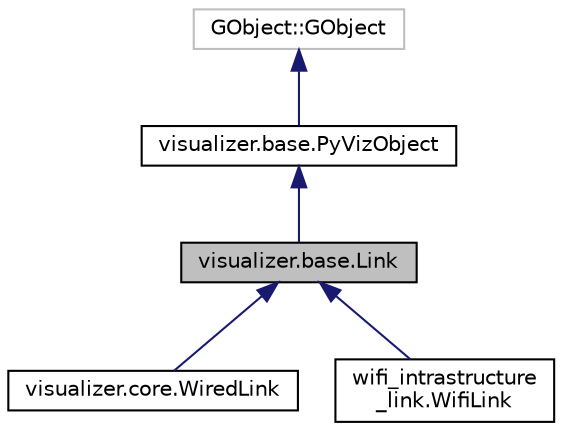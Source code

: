 digraph "visualizer.base.Link"
{
 // LATEX_PDF_SIZE
  edge [fontname="Helvetica",fontsize="10",labelfontname="Helvetica",labelfontsize="10"];
  node [fontname="Helvetica",fontsize="10",shape=record];
  Node1 [label="visualizer.base.Link",height=0.2,width=0.4,color="black", fillcolor="grey75", style="filled", fontcolor="black",tooltip="Link class."];
  Node2 -> Node1 [dir="back",color="midnightblue",fontsize="10",style="solid",fontname="Helvetica"];
  Node2 [label="visualizer.base.PyVizObject",height=0.2,width=0.4,color="black", fillcolor="white", style="filled",URL="$classvisualizer_1_1base_1_1_py_viz_object.html",tooltip="PyVizObject class."];
  Node3 -> Node2 [dir="back",color="midnightblue",fontsize="10",style="solid",fontname="Helvetica"];
  Node3 [label="GObject::GObject",height=0.2,width=0.4,color="grey75", fillcolor="white", style="filled",tooltip=" "];
  Node1 -> Node4 [dir="back",color="midnightblue",fontsize="10",style="solid",fontname="Helvetica"];
  Node4 [label="visualizer.core.WiredLink",height=0.2,width=0.4,color="black", fillcolor="white", style="filled",URL="$classvisualizer_1_1core_1_1_wired_link.html",tooltip="WiredLink."];
  Node1 -> Node5 [dir="back",color="midnightblue",fontsize="10",style="solid",fontname="Helvetica"];
  Node5 [label="wifi_intrastructure\l_link.WifiLink",height=0.2,width=0.4,color="black", fillcolor="white", style="filled",URL="$classwifi__intrastructure__link_1_1_wifi_link.html",tooltip="WifiLink class."];
}
